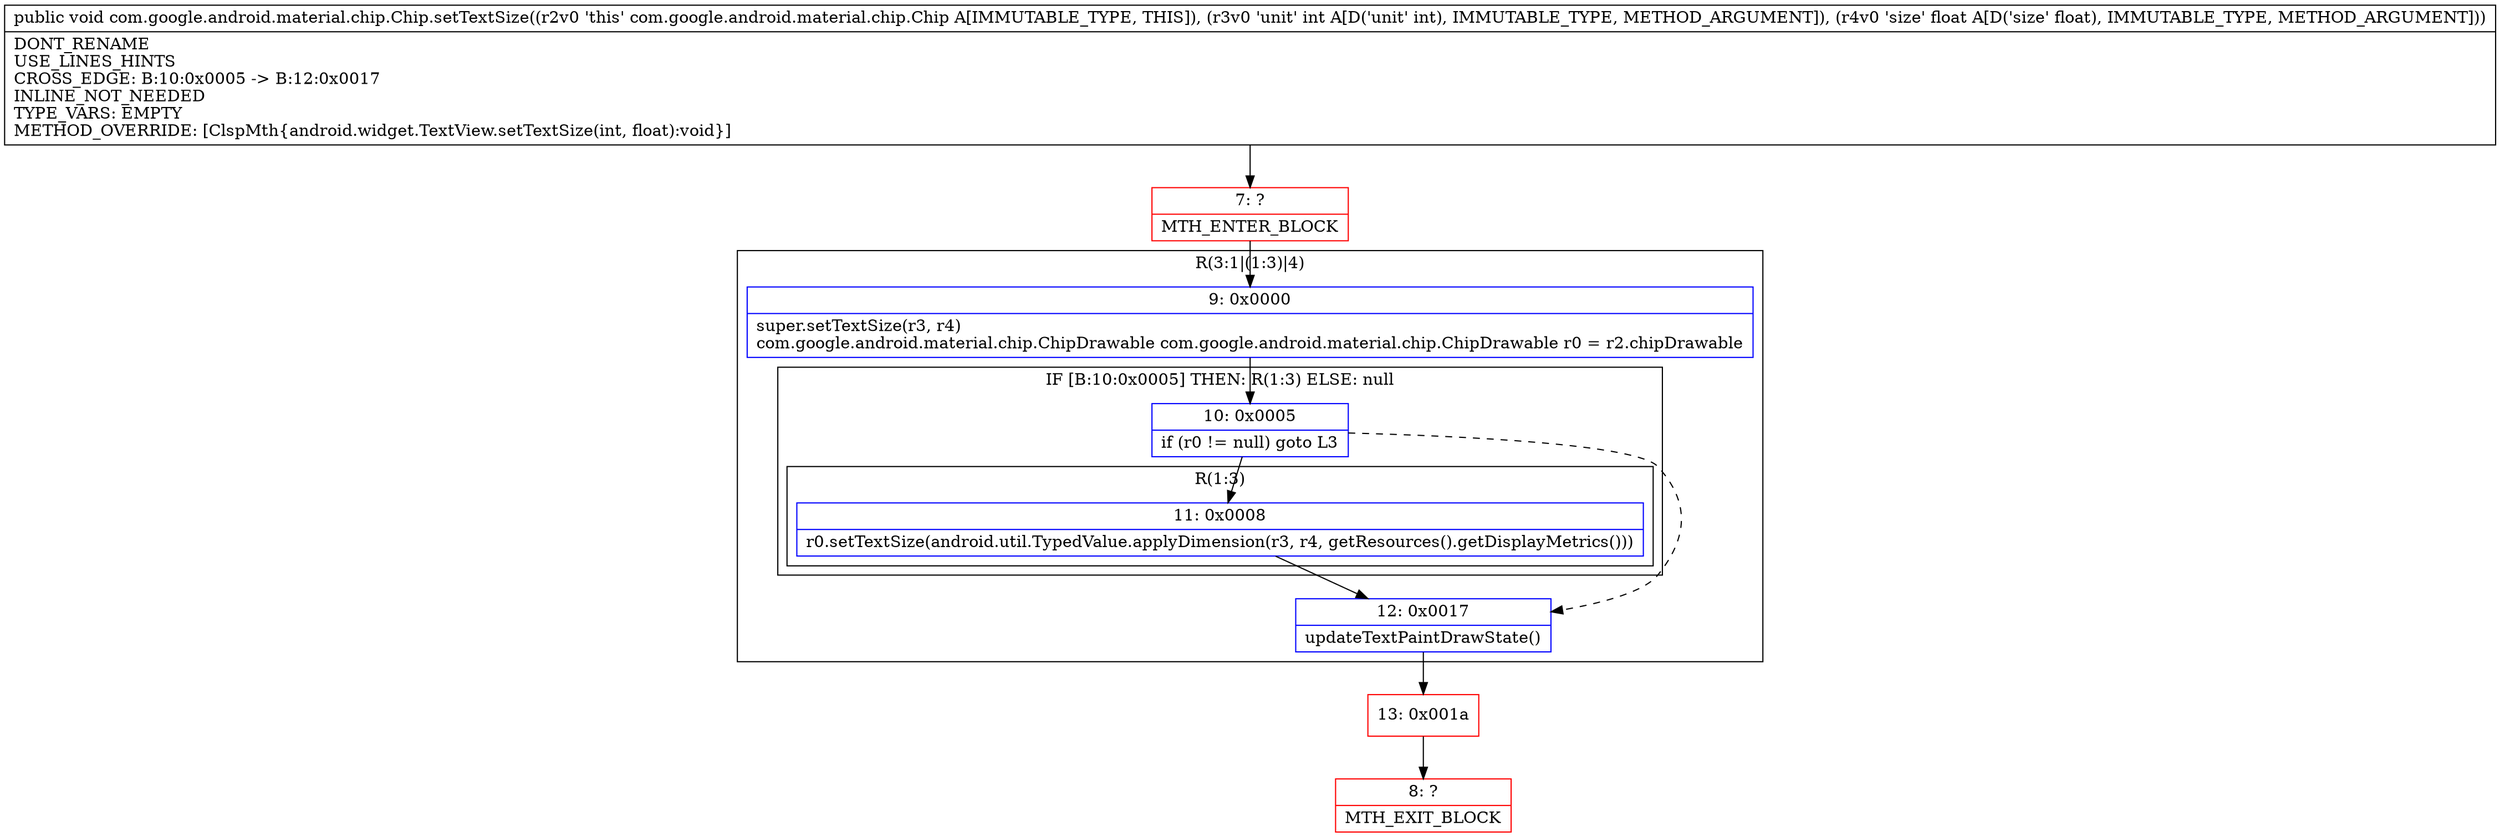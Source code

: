 digraph "CFG forcom.google.android.material.chip.Chip.setTextSize(IF)V" {
subgraph cluster_Region_1309928873 {
label = "R(3:1|(1:3)|4)";
node [shape=record,color=blue];
Node_9 [shape=record,label="{9\:\ 0x0000|super.setTextSize(r3, r4)\lcom.google.android.material.chip.ChipDrawable com.google.android.material.chip.ChipDrawable r0 = r2.chipDrawable\l}"];
subgraph cluster_IfRegion_1131977658 {
label = "IF [B:10:0x0005] THEN: R(1:3) ELSE: null";
node [shape=record,color=blue];
Node_10 [shape=record,label="{10\:\ 0x0005|if (r0 != null) goto L3\l}"];
subgraph cluster_Region_120633948 {
label = "R(1:3)";
node [shape=record,color=blue];
Node_11 [shape=record,label="{11\:\ 0x0008|r0.setTextSize(android.util.TypedValue.applyDimension(r3, r4, getResources().getDisplayMetrics()))\l}"];
}
}
Node_12 [shape=record,label="{12\:\ 0x0017|updateTextPaintDrawState()\l}"];
}
Node_7 [shape=record,color=red,label="{7\:\ ?|MTH_ENTER_BLOCK\l}"];
Node_13 [shape=record,color=red,label="{13\:\ 0x001a}"];
Node_8 [shape=record,color=red,label="{8\:\ ?|MTH_EXIT_BLOCK\l}"];
MethodNode[shape=record,label="{public void com.google.android.material.chip.Chip.setTextSize((r2v0 'this' com.google.android.material.chip.Chip A[IMMUTABLE_TYPE, THIS]), (r3v0 'unit' int A[D('unit' int), IMMUTABLE_TYPE, METHOD_ARGUMENT]), (r4v0 'size' float A[D('size' float), IMMUTABLE_TYPE, METHOD_ARGUMENT]))  | DONT_RENAME\lUSE_LINES_HINTS\lCROSS_EDGE: B:10:0x0005 \-\> B:12:0x0017\lINLINE_NOT_NEEDED\lTYPE_VARS: EMPTY\lMETHOD_OVERRIDE: [ClspMth\{android.widget.TextView.setTextSize(int, float):void\}]\l}"];
MethodNode -> Node_7;Node_9 -> Node_10;
Node_10 -> Node_11;
Node_10 -> Node_12[style=dashed];
Node_11 -> Node_12;
Node_12 -> Node_13;
Node_7 -> Node_9;
Node_13 -> Node_8;
}

